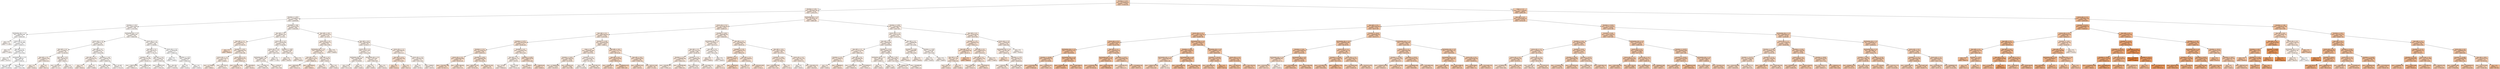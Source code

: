 digraph Tree {
node [shape=box, style="filled", color="black"] ;
0 [label="duration <= 4.54\nmse = 167836040.457\nsamples = 74789\nvalue = 52549.428", fillcolor="#f5ceb1"] ;
1 [label="duration <= 2.04\nmse = 48164467.464\nsamples = 6734\nvalue = 27931.678", fillcolor="#fbece1"] ;
0 -> 1 [labeldistance=2.5, labelangle=45, headlabel="True"] ;
2 [label="duration <= 1.625\nmse = 12358860.54\nsamples = 1293\nvalue = 20566.808", fillcolor="#fdf5ef"] ;
1 -> 2 ;
3 [label="duration <= 1.29\nmse = 6362576.68\nsamples = 399\nvalue = 17454.396", fillcolor="#fef8f5"] ;
2 -> 3 ;
4 [label="destination_city <= 1.0\nmse = 6063945.846\nsamples = 55\nvalue = 13638.436", fillcolor="#fffdfc"] ;
3 -> 4 ;
5 [label="mse = 0.0\nsamples = 12\nvalue = 17738.0", fillcolor="#fef8f4"] ;
4 -> 5 ;
6 [label="source_city <= 1.0\nmse = 1757162.466\nsamples = 43\nvalue = 12494.372", fillcolor="#fffefe"] ;
4 -> 6 ;
7 [label="mse = 0.0\nsamples = 2\nvalue = 17548.0", fillcolor="#fef8f4"] ;
6 -> 7 ;
8 [label="days_left <= 3.5\nmse = 536293.93\nsamples = 41\nvalue = 12247.854", fillcolor="#ffffff"] ;
6 -> 8 ;
9 [label="mse = 0.0\nsamples = 2\nvalue = 15474.0", fillcolor="#fefbf8"] ;
8 -> 9 ;
10 [label="destination_city <= 3.0\nmse = 2680.037\nsamples = 39\nvalue = 12082.41", fillcolor="#ffffff"] ;
8 -> 10 ;
11 [label="mse = 447.566\nsamples = 28\nvalue = 12109.929", fillcolor="#ffffff"] ;
10 -> 11 ;
12 [label="mse = 1528.595\nsamples = 11\nvalue = 12012.364", fillcolor="#ffffff"] ;
10 -> 12 ;
13 [label="destination_city <= 2.0\nmse = 3709934.436\nsamples = 344\nvalue = 18064.506", fillcolor="#fdf8f3"] ;
3 -> 13 ;
14 [label="source_city <= 3.0\nmse = 3760214.137\nsamples = 156\nvalue = 18939.205", fillcolor="#fdf7f2"] ;
13 -> 14 ;
15 [label="days_left <= 4.5\nmse = 2153884.72\nsamples = 38\nvalue = 21249.263", fillcolor="#fdf4ed"] ;
14 -> 15 ;
16 [label="days_left <= 3.5\nmse = 1006307.556\nsamples = 3\nvalue = 25053.333", fillcolor="#fcefe6"] ;
15 -> 16 ;
17 [label="mse = 0.0\nsamples = 2\nvalue = 24344.0", fillcolor="#fcf0e7"] ;
16 -> 17 ;
18 [label="mse = 0.0\nsamples = 1\nvalue = 26472.0", fillcolor="#fbede3"] ;
16 -> 18 ;
19 [label="days_left <= 15.0\nmse = 905564.16\nsamples = 35\nvalue = 20923.2", fillcolor="#fdf4ee"] ;
15 -> 19 ;
20 [label="mse = 4531520.0\nsamples = 6\nvalue = 21712.0", fillcolor="#fdf3ec"] ;
19 -> 20 ;
21 [label="mse = 0.0\nsamples = 29\nvalue = 20760.0", fillcolor="#fdf4ee"] ;
19 -> 21 ;
22 [label="days_left <= 3.5\nmse = 2005602.747\nsamples = 118\nvalue = 18195.288", fillcolor="#fdf7f3"] ;
14 -> 22 ;
23 [label="days_left <= 2.5\nmse = 4218544.222\nsamples = 3\nvalue = 23121.333", fillcolor="#fcf1ea"] ;
22 -> 23 ;
24 [label="mse = 0.0\nsamples = 1\nvalue = 26026.0", fillcolor="#fbeee4"] ;
23 -> 24 ;
25 [label="mse = 0.0\nsamples = 2\nvalue = 21669.0", fillcolor="#fdf3ed"] ;
23 -> 25 ;
26 [label="duration <= 1.46\nmse = 1298336.135\nsamples = 115\nvalue = 18066.783", fillcolor="#fdf8f3"] ;
22 -> 26 ;
27 [label="mse = 3327041.648\nsamples = 40\nvalue = 18581.05", fillcolor="#fdf7f2"] ;
26 -> 27 ;
28 [label="mse = 81.397\nsamples = 75\nvalue = 17792.507", fillcolor="#fef8f4"] ;
26 -> 28 ;
29 [label="source_city <= 1.0\nmse = 2506537.256\nsamples = 188\nvalue = 17338.691", fillcolor="#fef9f5"] ;
13 -> 29 ;
30 [label="days_left <= 5.5\nmse = 564764.317\nsamples = 171\nvalue = 17761.251", fillcolor="#fef8f4"] ;
29 -> 30 ;
31 [label="duration <= 1.54\nmse = 2357441.653\nsamples = 11\nvalue = 19246.273", fillcolor="#fdf6f1"] ;
30 -> 31 ;
32 [label="mse = 2396728.609\nsamples = 8\nvalue = 19659.125", fillcolor="#fdf6f0"] ;
31 -> 32 ;
33 [label="mse = 586083.556\nsamples = 3\nvalue = 18145.333", fillcolor="#fdf8f3"] ;
31 -> 33 ;
34 [label="days_left <= 14.5\nmse = 279480.757\nsamples = 160\nvalue = 17659.156", fillcolor="#fef8f4"] ;
30 -> 34 ;
35 [label="mse = 1286501.452\nsamples = 32\nvalue = 17953.281", fillcolor="#fef8f4"] ;
34 -> 35 ;
36 [label="mse = 691.359\nsamples = 128\nvalue = 17585.625", fillcolor="#fef8f4"] ;
34 -> 36 ;
37 [label="source_city <= 3.0\nmse = 2176038.062\nsamples = 17\nvalue = 13088.235", fillcolor="#fffefd"] ;
29 -> 37 ;
38 [label="mse = 0.0\nsamples = 11\nvalue = 12000.0", fillcolor="#ffffff"] ;
37 -> 38 ;
39 [label="duration <= 1.375\nmse = 13888.889\nsamples = 6\nvalue = 15083.333", fillcolor="#fefbf9"] ;
37 -> 39 ;
40 [label="mse = 0.0\nsamples = 2\nvalue = 15250.0", fillcolor="#fefbf9"] ;
39 -> 40 ;
41 [label="mse = 0.0\nsamples = 4\nvalue = 15000.0", fillcolor="#fefbf9"] ;
39 -> 41 ;
42 [label="duration <= 1.96\nmse = 8782023.035\nsamples = 894\nvalue = 21955.905", fillcolor="#fcf3ec"] ;
2 -> 42 ;
43 [label="days_left <= 3.5\nmse = 4656621.452\nsamples = 739\nvalue = 21376.51", fillcolor="#fdf4ed"] ;
42 -> 43 ;
44 [label="days_left <= 1.5\nmse = 33459915.717\nsamples = 19\nvalue = 27758.579", fillcolor="#fbece1"] ;
43 -> 44 ;
45 [label="mse = 0.0\nsamples = 1\nvalue = 39948.0", fillcolor="#f8ddca"] ;
44 -> 45 ;
46 [label="duration <= 1.875\nmse = 26605658.793\nsamples = 18\nvalue = 27081.389", fillcolor="#fbede2"] ;
44 -> 46 ;
47 [label="source_city <= 1.0\nmse = 12527104.75\nsamples = 12\nvalue = 25489.5", fillcolor="#fcefe5"] ;
46 -> 47 ;
48 [label="mse = 12776448.0\nsamples = 7\nvalue = 26908.0", fillcolor="#fbede2"] ;
47 -> 48 ;
49 [label="mse = 5417226.24\nsamples = 5\nvalue = 23503.6", fillcolor="#fcf1e9"] ;
47 -> 49 ;
50 [label="source_city <= 3.5\nmse = 39558105.472\nsamples = 6\nvalue = 30265.167", fillcolor="#fae9dc"] ;
46 -> 50 ;
51 [label="mse = 54167917.188\nsamples = 4\nvalue = 31305.75", fillcolor="#fae7da"] ;
50 -> 51 ;
52 [label="mse = 3841600.0\nsamples = 2\nvalue = 28184.0", fillcolor="#fbebe0"] ;
50 -> 52 ;
53 [label="source_city <= 4.5\nmse = 2793330.058\nsamples = 720\nvalue = 21208.094", fillcolor="#fdf4ed"] ;
43 -> 53 ;
54 [label="source_city <= 3.0\nmse = 2421757.277\nsamples = 657\nvalue = 20972.295", fillcolor="#fdf4ee"] ;
53 -> 54 ;
55 [label="destination_city <= 3.0\nmse = 1998011.597\nsamples = 626\nvalue = 21132.46", fillcolor="#fdf4ee"] ;
54 -> 55 ;
56 [label="mse = 1710364.115\nsamples = 585\nvalue = 20965.292", fillcolor="#fdf4ee"] ;
55 -> 56 ;
57 [label="mse = 14350.03\nsamples = 41\nvalue = 23517.659", fillcolor="#fcf1e9"] ;
55 -> 57 ;
58 [label="mse = 0.0\nsamples = 31\nvalue = 17738.0", fillcolor="#fef8f4"] ;
54 -> 58 ;
59 [label="duration <= 1.835\nmse = 41542.694\nsamples = 63\nvalue = 23667.143", fillcolor="#fcf1e9"] ;
53 -> 59 ;
60 [label="mse = 0.0\nsamples = 26\nvalue = 23424.0", fillcolor="#fcf1e9"] ;
59 -> 60 ;
61 [label="mse = 0.0\nsamples = 37\nvalue = 23838.0", fillcolor="#fcf1e8"] ;
59 -> 61 ;
62 [label="days_left <= 18.5\nmse = 19219470.252\nsamples = 155\nvalue = 24718.31", fillcolor="#fcf0e7"] ;
42 -> 62 ;
63 [label="source_city <= 3.0\nmse = 34720649.772\nsamples = 61\nvalue = 26157.639", fillcolor="#fbeee4"] ;
62 -> 63 ;
64 [label="destination_city <= 2.5\nmse = 49559165.412\nsamples = 39\nvalue = 27466.154", fillcolor="#fbece1"] ;
63 -> 64 ;
65 [label="days_left <= 17.5\nmse = 60553114.597\nsamples = 29\nvalue = 28689.241", fillcolor="#fbebdf"] ;
64 -> 65 ;
66 [label="mse = 46452405.377\nsamples = 27\nvalue = 28144.741", fillcolor="#fbebe0"] ;
65 -> 66 ;
67 [label="mse = 192876544.0\nsamples = 2\nvalue = 36040.0", fillcolor="#f9e2d1"] ;
65 -> 67 ;
68 [label="days_left <= 4.0\nmse = 757596.16\nsamples = 10\nvalue = 23919.2", fillcolor="#fcf0e8"] ;
64 -> 68 ;
69 [label="mse = 0.0\nsamples = 2\nvalue = 25660.0", fillcolor="#fceee5"] ;
68 -> 69 ;
70 [label="mse = 0.0\nsamples = 8\nvalue = 23484.0", fillcolor="#fcf1e9"] ;
68 -> 70 ;
71 [label="mse = 0.0\nsamples = 22\nvalue = 23838.0", fillcolor="#fcf1e8"] ;
63 -> 71 ;
72 [label="days_left <= 45.5\nmse = 6943394.86\nsamples = 94\nvalue = 23784.277", fillcolor="#fcf1e8"] ;
62 -> 72 ;
73 [label="source_city <= 2.5\nmse = 527871.333\nsamples = 77\nvalue = 23314.208", fillcolor="#fcf1e9"] ;
72 -> 73 ;
74 [label="destination_city <= 3.0\nmse = 431608.889\nsamples = 36\nvalue = 22706.667", fillcolor="#fcf2eb"] ;
73 -> 74 ;
75 [label="mse = 6.531\nsamples = 21\nvalue = 22151.429", fillcolor="#fcf3ec"] ;
74 -> 75 ;
76 [label="mse = 0.0\nsamples = 15\nvalue = 23484.0", fillcolor="#fcf1e9"] ;
74 -> 76 ;
77 [label="destination_city <= 0.5\nmse = 3731.493\nsamples = 41\nvalue = 23847.659", fillcolor="#fcf1e8"] ;
73 -> 77 ;
78 [label="mse = 0.0\nsamples = 40\nvalue = 23838.0", fillcolor="#fcf1e8"] ;
77 -> 78 ;
79 [label="mse = 0.0\nsamples = 1\nvalue = 24234.0", fillcolor="#fcf0e8"] ;
77 -> 79 ;
80 [label="source_city <= 1.5\nmse = 30467886.007\nsamples = 17\nvalue = 25913.412", fillcolor="#fceee4"] ;
72 -> 80 ;
81 [label="days_left <= 47.0\nmse = 14052067.556\nsamples = 3\nvalue = 37122.667", fillcolor="#f9e0cf"] ;
80 -> 81 ;
82 [label="mse = 0.0\nsamples = 1\nvalue = 42424.0", fillcolor="#f7dac5"] ;
81 -> 82 ;
83 [label="mse = 0.0\nsamples = 2\nvalue = 34472.0", fillcolor="#f9e4d4"] ;
81 -> 83 ;
84 [label="source_city <= 3.0\nmse = 1291596.245\nsamples = 14\nvalue = 23511.429", fillcolor="#fcf1e9"] ;
80 -> 84 ;
85 [label="mse = 0.0\nsamples = 2\nvalue = 20760.0", fillcolor="#fdf4ee"] ;
84 -> 85 ;
86 [label="mse = 34848.0\nsamples = 12\nvalue = 23970.0", fillcolor="#fcf0e8"] ;
84 -> 86 ;
87 [label="destination_city <= 3.5\nmse = 40720243.762\nsamples = 5441\nvalue = 29681.867", fillcolor="#fbe9dd"] ;
1 -> 87 ;
88 [label="source_city <= 3.5\nmse = 42147480.356\nsamples = 4576\nvalue = 30480.337", fillcolor="#fae9dc"] ;
87 -> 88 ;
89 [label="days_left <= 5.5\nmse = 40901836.304\nsamples = 3793\nvalue = 31282.682", fillcolor="#fae8da"] ;
88 -> 89 ;
90 [label="duration <= 3.375\nmse = 82750513.618\nsamples = 277\nvalue = 35349.339", fillcolor="#f9e3d2"] ;
89 -> 90 ;
91 [label="duration <= 2.21\nmse = 81135042.59\nsamples = 256\nvalue = 35905.012", fillcolor="#f9e2d1"] ;
90 -> 91 ;
92 [label="source_city <= 0.5\nmse = 104043604.694\nsamples = 67\nvalue = 38130.149", fillcolor="#f8dfcd"] ;
91 -> 92 ;
93 [label="mse = 73547097.798\nsamples = 29\nvalue = 41763.172", fillcolor="#f8dbc6"] ;
92 -> 93 ;
94 [label="mse = 109557296.454\nsamples = 38\nvalue = 35357.579", fillcolor="#f9e3d2"] ;
92 -> 94 ;
95 [label="duration <= 2.625\nmse = 70636603.582\nsamples = 189\nvalue = 35116.206", fillcolor="#f9e3d3"] ;
91 -> 95 ;
96 [label="mse = 86842575.242\nsamples = 99\nvalue = 33792.303", fillcolor="#fae4d5"] ;
95 -> 96 ;
97 [label="mse = 48761251.561\nsamples = 90\nvalue = 36572.5", fillcolor="#f9e1d0"] ;
95 -> 97 ;
98 [label="duration <= 4.0\nmse = 52793932.435\nsamples = 21\nvalue = 28575.429", fillcolor="#fbebdf"] ;
90 -> 98 ;
99 [label="days_left <= 3.5\nmse = 2995901.714\nsamples = 14\nvalue = 23876.0", fillcolor="#fcf1e8"] ;
98 -> 99 ;
100 [label="mse = 35.265\nsamples = 7\nvalue = 25606.857", fillcolor="#fceee5"] ;
99 -> 100 ;
101 [label="mse = 35.265\nsamples = 7\nvalue = 22145.143", fillcolor="#fcf3ec"] ;
99 -> 101 ;
102 [label="duration <= 4.335\nmse = 19882220.49\nsamples = 7\nvalue = 37974.286", fillcolor="#f8dfcd"] ;
98 -> 102 ;
103 [label="mse = 313600.0\nsamples = 2\nvalue = 31996.0", fillcolor="#fae7d9"] ;
102 -> 103 ;
104 [label="mse = 7695324.64\nsamples = 5\nvalue = 40365.6", fillcolor="#f8dcc9"] ;
102 -> 104 ;
105 [label="duration <= 4.335\nmse = 36199354.664\nsamples = 3516\nvalue = 30962.3", fillcolor="#fae8db"] ;
89 -> 105 ;
106 [label="stops <= 0.5\nmse = 35008381.981\nsamples = 3439\nvalue = 30787.921", fillcolor="#fae8db"] ;
105 -> 106 ;
107 [label="duration <= 2.625\nmse = 33657809.433\nsamples = 3259\nvalue = 31153.091", fillcolor="#fae8da"] ;
106 -> 107 ;
108 [label="mse = 41798656.936\nsamples = 2253\nvalue = 30226.617", fillcolor="#fae9dc"] ;
107 -> 108 ;
109 [label="mse = 9198344.143\nsamples = 1006\nvalue = 33227.986", fillcolor="#fae5d6"] ;
107 -> 109 ;
110 [label="duration <= 3.79\nmse = 13333656.185\nsamples = 180\nvalue = 24176.322", fillcolor="#fcf0e8"] ;
106 -> 110 ;
111 [label="mse = 35.8\nsamples = 134\nvalue = 22146.448", fillcolor="#fcf3ec"] ;
110 -> 111 ;
112 [label="mse = 5207295.767\nsamples = 46\nvalue = 30089.435", fillcolor="#fae9dc"] ;
110 -> 112 ;
113 [label="days_left <= 10.5\nmse = 27377127.574\nsamples = 77\nvalue = 38750.481", fillcolor="#f8decc"] ;
105 -> 113 ;
114 [label="days_left <= 8.5\nmse = 76107879.506\nsamples = 9\nvalue = 44679.222", fillcolor="#f7d7c0"] ;
113 -> 114 ;
115 [label="mse = 25060036.0\nsamples = 6\nvalue = 41583.0", fillcolor="#f8dbc6"] ;
114 -> 115 ;
116 [label="mse = 120684014.222\nsamples = 3\nvalue = 50871.667", fillcolor="#f5d0b5"] ;
114 -> 116 ;
117 [label="days_left <= 24.5\nmse = 15659533.487\nsamples = 68\nvalue = 37965.794", fillcolor="#f8dfcd"] ;
113 -> 117 ;
118 [label="mse = 34266197.818\nsamples = 22\nvalue = 39705.0", fillcolor="#f8ddca"] ;
117 -> 118 ;
119 [label="mse = 4622151.348\nsamples = 46\nvalue = 37134.0", fillcolor="#f9e0cf"] ;
117 -> 119 ;
120 [label="duration <= 2.625\nmse = 29956596.283\nsamples = 783\nvalue = 26593.625", fillcolor="#fbede3"] ;
88 -> 120 ;
121 [label="destination_city <= 2.0\nmse = 10745082.11\nsamples = 476\nvalue = 24373.313", fillcolor="#fcf0e7"] ;
120 -> 121 ;
122 [label="days_left <= 3.5\nmse = 8571425.416\nsamples = 398\nvalue = 25188.183", fillcolor="#fcefe6"] ;
121 -> 122 ;
123 [label="duration <= 2.21\nmse = 17068989.289\nsamples = 15\nvalue = 29452.333", fillcolor="#fbeade"] ;
122 -> 123 ;
124 [label="mse = 5401967.837\nsamples = 7\nvalue = 27693.143", fillcolor="#fbece1"] ;
123 -> 124 ;
125 [label="mse = 22200306.984\nsamples = 8\nvalue = 30991.625", fillcolor="#fae8db"] ;
123 -> 125 ;
126 [label="duration <= 2.21\nmse = 7498605.626\nsamples = 383\nvalue = 25021.18", fillcolor="#fcefe6"] ;
122 -> 126 ;
127 [label="mse = 2381553.51\nsamples = 128\nvalue = 24165.422", fillcolor="#fcf0e8"] ;
126 -> 127 ;
128 [label="mse = 9515048.774\nsamples = 255\nvalue = 25450.737", fillcolor="#fcefe5"] ;
126 -> 128 ;
129 [label="days_left <= 3.5\nmse = 1159763.314\nsamples = 78\nvalue = 20215.385", fillcolor="#fdf5ef"] ;
121 -> 129 ;
130 [label="mse = 0.0\nsamples = 3\nvalue = 25600.0", fillcolor="#fceee5"] ;
129 -> 130 ;
131 [label="mse = 0.0\nsamples = 75\nvalue = 20000.0", fillcolor="#fdf5f0"] ;
129 -> 131 ;
132 [label="days_left <= 3.5\nmse = 40248985.328\nsamples = 307\nvalue = 30036.192", fillcolor="#fae9dc"] ;
120 -> 132 ;
133 [label="duration <= 2.79\nmse = 71495547.972\nsamples = 12\nvalue = 38053.167", fillcolor="#f8dfcd"] ;
132 -> 133 ;
134 [label="duration <= 2.71\nmse = 72792087.2\nsamples = 5\nvalue = 43505.0", fillcolor="#f7d9c3"] ;
133 -> 134 ;
135 [label="mse = 0.0\nsamples = 1\nvalue = 31721.0", fillcolor="#fae7d9"] ;
134 -> 135 ;
136 [label="mse = 47595529.0\nsamples = 4\nvalue = 46451.0", fillcolor="#f6d5bd"] ;
134 -> 136 ;
137 [label="days_left <= 2.5\nmse = 34174566.857\nsamples = 7\nvalue = 34159.0", fillcolor="#f9e4d5"] ;
133 -> 137 ;
138 [label="mse = 2652.25\nsamples = 4\nvalue = 31772.5", fillcolor="#fae7d9"] ;
137 -> 138 ;
139 [label="mse = 62018152.667\nsamples = 3\nvalue = 37341.0", fillcolor="#f9e0cf"] ;
137 -> 139 ;
140 [label="days_left <= 10.5\nmse = 36257138.879\nsamples = 295\nvalue = 29710.078", fillcolor="#fbe9dd"] ;
132 -> 140 ;
141 [label="duration <= 2.955\nmse = 87715474.444\nsamples = 45\nvalue = 31748.667", fillcolor="#fae7d9"] ;
140 -> 141 ;
142 [label="mse = 100458497.091\nsamples = 38\nvalue = 32477.526", fillcolor="#fae6d8"] ;
141 -> 142 ;
143 [label="mse = 0.0\nsamples = 7\nvalue = 27792.0", fillcolor="#fbece1"] ;
141 -> 143 ;
144 [label="source_city <= 4.5\nmse = 26111937.235\nsamples = 250\nvalue = 29343.132", fillcolor="#fbeade"] ;
140 -> 144 ;
145 [label="mse = 0.0\nsamples = 2\nvalue = 20000.0", fillcolor="#fdf5f0"] ;
144 -> 145 ;
146 [label="mse = 25612855.274\nsamples = 248\nvalue = 29418.48", fillcolor="#fbeade"] ;
144 -> 146 ;
147 [label="duration <= 2.585\nmse = 11954585.416\nsamples = 865\nvalue = 25457.822", fillcolor="#fcefe5"] ;
87 -> 147 ;
148 [label="source_city <= 2.0\nmse = 3104134.454\nsamples = 572\nvalue = 23792.979", fillcolor="#fcf1e8"] ;
147 -> 148 ;
149 [label="days_left <= 4.5\nmse = 1800626.69\nsamples = 500\nvalue = 24236.804", fillcolor="#fcf0e8"] ;
148 -> 149 ;
150 [label="days_left <= 1.5\nmse = 12125374.559\nsamples = 32\nvalue = 26681.438", fillcolor="#fbede3"] ;
149 -> 150 ;
151 [label="duration <= 2.21\nmse = 27708825.0\nsamples = 4\nvalue = 30075.0", fillcolor="#fae9dc"] ;
150 -> 151 ;
152 [label="mse = 0.0\nsamples = 2\nvalue = 25600.0", fillcolor="#fceee5"] ;
151 -> 152 ;
153 [label="mse = 15366400.0\nsamples = 2\nvalue = 34550.0", fillcolor="#f9e4d4"] ;
151 -> 153 ;
154 [label="days_left <= 3.5\nmse = 8018960.587\nsamples = 28\nvalue = 26196.643", fillcolor="#fbeee4"] ;
150 -> 154 ;
155 [label="mse = 1724396.321\nsamples = 19\nvalue = 26486.316", fillcolor="#fbede3"] ;
154 -> 155 ;
156 [label="mse = 20756369.877\nsamples = 9\nvalue = 25585.111", fillcolor="#fceee5"] ;
154 -> 156 ;
157 [label="duration <= 2.125\nmse = 658089.108\nsamples = 468\nvalue = 24069.65", fillcolor="#fcf0e8"] ;
149 -> 157 ;
158 [label="destination_city <= 4.5\nmse = 296.438\nsamples = 184\nvalue = 23905.75", fillcolor="#fcf1e8"] ;
157 -> 158 ;
159 [label="mse = 0.0\nsamples = 31\nvalue = 23944.0", fillcolor="#fcf0e8"] ;
158 -> 159 ;
160 [label="mse = 0.0\nsamples = 153\nvalue = 23898.0", fillcolor="#fcf1e8"] ;
158 -> 160 ;
161 [label="days_left <= 48.5\nmse = 1055584.41\nsamples = 284\nvalue = 24175.838", fillcolor="#fcf0e8"] ;
157 -> 161 ;
162 [label="mse = 930885.109\nsamples = 277\nvalue = 24155.942", fillcolor="#fcf0e8"] ;
161 -> 162 ;
163 [label="mse = 5354600.98\nsamples = 7\nvalue = 24963.143", fillcolor="#fcefe6"] ;
161 -> 163 ;
164 [label="days_left <= 3.5\nmse = 1288899.981\nsamples = 72\nvalue = 20710.861", fillcolor="#fdf4ee"] ;
148 -> 164 ;
165 [label="duration <= 2.335\nmse = 13888.889\nsamples = 3\nvalue = 26122.667", fillcolor="#fbeee4"] ;
164 -> 165 ;
166 [label="mse = 0.0\nsamples = 1\nvalue = 25956.0", fillcolor="#fbeee4"] ;
165 -> 166 ;
167 [label="mse = 0.0\nsamples = 2\nvalue = 26206.0", fillcolor="#fbeee4"] ;
165 -> 167 ;
168 [label="duration <= 2.335\nmse = 15595.463\nsamples = 69\nvalue = 20475.565", fillcolor="#fdf5ef"] ;
164 -> 168 ;
169 [label="mse = 0.0\nsamples = 36\nvalue = 20356.0", fillcolor="#fdf5ef"] ;
168 -> 169 ;
170 [label="mse = 0.0\nsamples = 33\nvalue = 20606.0", fillcolor="#fdf5ef"] ;
168 -> 170 ;
171 [label="days_left <= 4.5\nmse = 13258240.08\nsamples = 293\nvalue = 28707.959", fillcolor="#fbebdf"] ;
147 -> 171 ;
172 [label="duration <= 2.79\nmse = 73849405.419\nsamples = 17\nvalue = 33852.412", fillcolor="#fae4d5"] ;
171 -> 172 ;
173 [label="days_left <= 3.5\nmse = 118018856.188\nsamples = 4\nvalue = 38133.75", fillcolor="#f8dfcd"] ;
172 -> 173 ;
174 [label="days_left <= 2.5\nmse = 2357.556\nsamples = 3\nvalue = 31861.667", fillcolor="#fae7d9"] ;
173 -> 174 ;
175 [label="mse = 2652.25\nsamples = 2\nvalue = 31844.5", fillcolor="#fae7d9"] ;
174 -> 175 ;
176 [label="mse = 0.0\nsamples = 1\nvalue = 31896.0", fillcolor="#fae7d9"] ;
174 -> 176 ;
177 [label="mse = 0.0\nsamples = 1\nvalue = 56950.0", fillcolor="#f4c8a9"] ;
173 -> 177 ;
178 [label="days_left <= 3.5\nmse = 52883478.071\nsamples = 13\nvalue = 32535.077", fillcolor="#fae6d8"] ;
172 -> 178 ;
179 [label="days_left <= 2.5\nmse = 62380012.765\nsamples = 9\nvalue = 34611.111", fillcolor="#f9e3d4"] ;
178 -> 179 ;
180 [label="mse = 1989.188\nsamples = 4\nvalue = 31818.75", fillcolor="#fae7d9"] ;
179 -> 180 ;
181 [label="mse = 101054347.6\nsamples = 5\nvalue = 36845.0", fillcolor="#f9e1cf"] ;
179 -> 181 ;
182 [label="mse = 0.0\nsamples = 4\nvalue = 27864.0", fillcolor="#fbece1"] ;
178 -> 182 ;
183 [label="source_city <= 2.0\nmse = 7795655.09\nsamples = 276\nvalue = 28391.091", fillcolor="#fbebe0"] ;
171 -> 183 ;
184 [label="destination_city <= 4.5\nmse = 7377857.382\nsamples = 274\nvalue = 28449.741", fillcolor="#fbebe0"] ;
183 -> 184 ;
185 [label="mse = 0.0\nsamples = 1\nvalue = 39321.0", fillcolor="#f8decb"] ;
184 -> 185 ;
186 [label="duration <= 2.79\nmse = 6970387.32\nsamples = 273\nvalue = 28409.919", fillcolor="#fbebe0"] ;
184 -> 186 ;
187 [label="mse = 19444291.203\nsamples = 69\nvalue = 29425.014", fillcolor="#fbeade"] ;
186 -> 187 ;
188 [label="mse = 2284865.999\nsamples = 204\nvalue = 28066.578", fillcolor="#fbebe0"] ;
186 -> 188 ;
189 [label="mse = 0.0\nsamples = 2\nvalue = 20356.0", fillcolor="#fdf5ef"] ;
183 -> 189 ;
190 [label="stops <= 1.5\nmse = 113777158.892\nsamples = 68055\nvalue = 54985.339", fillcolor="#f4cbad"] ;
0 -> 190 [labeldistance=2.5, labelangle=-45, headlabel="False"] ;
191 [label="days_left <= 5.5\nmse = 110202290.514\nsamples = 67194\nvalue = 54792.567", fillcolor="#f4cbad"] ;
190 -> 191 ;
192 [label="days_left <= 3.5\nmse = 189415934.804\nsamples = 4754\nvalue = 60547.987", fillcolor="#f3c4a2"] ;
191 -> 192 ;
193 [label="source_city <= 1.5\nmse = 179672748.792\nsamples = 2190\nvalue = 63269.708", fillcolor="#f2c19d"] ;
192 -> 193 ;
194 [label="source_city <= 0.5\nmse = 200543794.62\nsamples = 934\nvalue = 61424.786", fillcolor="#f3c3a0"] ;
193 -> 194 ;
195 [label="destination_city <= 1.5\nmse = 224193701.154\nsamples = 515\nvalue = 64259.656", fillcolor="#f2bf9b"] ;
194 -> 195 ;
196 [label="duration <= 16.085\nmse = 109508560.153\nsamples = 118\nvalue = 55736.669", fillcolor="#f4caab"] ;
195 -> 196 ;
197 [label="mse = 125425092.846\nsamples = 67\nvalue = 57890.463", fillcolor="#f3c7a7"] ;
196 -> 197 ;
198 [label="mse = 74498431.871\nsamples = 51\nvalue = 52907.176", fillcolor="#f5cdb1"] ;
196 -> 198 ;
199 [label="destination_city <= 2.5\nmse = 230272846.709\nsamples = 397\nvalue = 66792.937", fillcolor="#f1bc96"] ;
195 -> 199 ;
200 [label="mse = 232683206.588\nsamples = 125\nvalue = 72048.672", fillcolor="#f0b68c"] ;
199 -> 200 ;
201 [label="mse = 210637098.31\nsamples = 272\nvalue = 64377.618", fillcolor="#f2bf9b"] ;
199 -> 201 ;
202 [label="days_left <= 1.5\nmse = 149456552.33\nsamples = 419\nvalue = 57940.399", fillcolor="#f3c7a7"] ;
194 -> 202 ;
203 [label="destination_city <= 2.5\nmse = 167991224.181\nsamples = 68\nvalue = 65560.103", fillcolor="#f2be99"] ;
202 -> 203 ;
204 [label="mse = 152650391.466\nsamples = 38\nvalue = 62766.184", fillcolor="#f2c19e"] ;
203 -> 204 ;
205 [label="mse = 165011104.329\nsamples = 30\nvalue = 69099.067", fillcolor="#f1b992"] ;
203 -> 205 ;
206 [label="duration <= 5.375\nmse = 132438605.492\nsamples = 351\nvalue = 56464.217", fillcolor="#f4c9aa"] ;
202 -> 206 ;
207 [label="mse = 22067641.673\nsamples = 7\nvalue = 46315.571", fillcolor="#f6d5bd"] ;
206 -> 207 ;
208 [label="mse = 132546050.162\nsamples = 344\nvalue = 56670.73", fillcolor="#f4c9aa"] ;
206 -> 208 ;
209 [label="destination_city <= 3.5\nmse = 159739058.012\nsamples = 1256\nvalue = 64641.648", fillcolor="#f2bf9a"] ;
193 -> 209 ;
210 [label="duration <= 4.96\nmse = 180125638.051\nsamples = 928\nvalue = 65978.477", fillcolor="#f1bd98"] ;
209 -> 210 ;
211 [label="destination_city <= 2.5\nmse = 195452983.061\nsamples = 7\nvalue = 49464.286", fillcolor="#f6d1b7"] ;
210 -> 211 ;
212 [label="mse = 166805765.556\nsamples = 6\nvalue = 52421.667", fillcolor="#f5ceb2"] ;
211 -> 212 ;
213 [label="mse = 0.0\nsamples = 1\nvalue = 31720.0", fillcolor="#fae7d9"] ;
211 -> 213 ;
214 [label="destination_city <= 0.5\nmse = 177920610.307\nsamples = 921\nvalue = 66103.992", fillcolor="#f1bd97"] ;
210 -> 214 ;
215 [label="mse = 182335939.234\nsamples = 329\nvalue = 68050.66", fillcolor="#f1bb94"] ;
214 -> 215 ;
216 [label="mse = 172190431.584\nsamples = 592\nvalue = 65022.145", fillcolor="#f2be9a"] ;
214 -> 216 ;
217 [label="destination_city <= 4.5\nmse = 82698327.478\nsamples = 328\nvalue = 60859.399", fillcolor="#f3c4a2"] ;
209 -> 217 ;
218 [label="duration <= 28.455\nmse = 84357037.079\nsamples = 180\nvalue = 59304.9", fillcolor="#f3c5a5"] ;
217 -> 218 ;
219 [label="mse = 83518369.057\nsamples = 179\nvalue = 59219.592", fillcolor="#f3c6a5"] ;
218 -> 219 ;
220 [label="mse = 0.0\nsamples = 1\nvalue = 74575.0", fillcolor="#efb387"] ;
218 -> 220 ;
221 [label="source_city <= 3.5\nmse = 74167633.75\nsamples = 148\nvalue = 62750.007", fillcolor="#f2c19e"] ;
217 -> 221 ;
222 [label="mse = 70170979.47\nsamples = 95\nvalue = 64114.537", fillcolor="#f2c09b"] ;
221 -> 222 ;
223 [label="mse = 72011793.524\nsamples = 53\nvalue = 60304.151", fillcolor="#f3c4a3"] ;
221 -> 223 ;
224 [label="duration <= 16.46\nmse = 186006398.042\nsamples = 2564\nvalue = 58223.272", fillcolor="#f3c7a7"] ;
192 -> 224 ;
225 [label="destination_city <= 3.5\nmse = 199469597.965\nsamples = 1538\nvalue = 60139.335", fillcolor="#f3c4a3"] ;
224 -> 225 ;
226 [label="duration <= 5.04\nmse = 214674406.018\nsamples = 1139\nvalue = 61455.302", fillcolor="#f3c3a0"] ;
225 -> 226 ;
227 [label="destination_city <= 2.5\nmse = 76969996.585\nsamples = 21\nvalue = 44116.714", fillcolor="#f7d8c2"] ;
226 -> 227 ;
228 [label="mse = 61632436.247\nsamples = 20\nvalue = 45072.55", fillcolor="#f7d7c0"] ;
227 -> 228 ;
229 [label="mse = 0.0\nsamples = 1\nvalue = 25000.0", fillcolor="#fcefe6"] ;
227 -> 229 ;
230 [label="destination_city <= 0.5\nmse = 211508082.218\nsamples = 1118\nvalue = 61780.982", fillcolor="#f2c2a0"] ;
226 -> 230 ;
231 [label="mse = 252226826.434\nsamples = 375\nvalue = 63923.029", fillcolor="#f2c09c"] ;
230 -> 231 ;
232 [label="mse = 187472294.308\nsamples = 743\nvalue = 60699.868", fillcolor="#f3c4a2"] ;
230 -> 232 ;
233 [label="source_city <= 1.5\nmse = 137009719.778\nsamples = 399\nvalue = 56382.727", fillcolor="#f4c9aa"] ;
225 -> 233 ;
234 [label="duration <= 15.665\nmse = 128724268.178\nsamples = 180\nvalue = 59179.333", fillcolor="#f3c6a5"] ;
233 -> 234 ;
235 [label="mse = 123158615.33\nsamples = 169\nvalue = 58525.959", fillcolor="#f3c6a6"] ;
234 -> 235 ;
236 [label="mse = 106908517.702\nsamples = 11\nvalue = 69217.545", fillcolor="#f1b992"] ;
234 -> 236 ;
237 [label="source_city <= 3.5\nmse = 132107981.011\nsamples = 219\nvalue = 54084.146", fillcolor="#f4ccae"] ;
233 -> 237 ;
238 [label="mse = 141293622.081\nsamples = 153\nvalue = 55496.105", fillcolor="#f4caac"] ;
237 -> 238 ;
239 [label="mse = 95478721.878\nsamples = 66\nvalue = 50810.97", fillcolor="#f5d0b5"] ;
237 -> 239 ;
240 [label="destination_city <= 1.5\nmse = 152071664.285\nsamples = 1026\nvalue = 55351.045", fillcolor="#f4caac"] ;
224 -> 240 ;
241 [label="source_city <= 1.5\nmse = 159819284.566\nsamples = 336\nvalue = 52979.348", fillcolor="#f5cdb1"] ;
240 -> 241 ;
242 [label="duration <= 27.665\nmse = 119329971.954\nsamples = 101\nvalue = 46610.257", fillcolor="#f6d5bd"] ;
241 -> 242 ;
243 [label="mse = 109048728.056\nsamples = 93\nvalue = 45949.527", fillcolor="#f6d6be"] ;
242 -> 243 ;
244 [label="mse = 174776718.938\nsamples = 8\nvalue = 54291.25", fillcolor="#f4ccae"] ;
242 -> 244 ;
245 [label="duration <= 25.29\nmse = 152293512.201\nsamples = 235\nvalue = 55716.702", fillcolor="#f4caab"] ;
241 -> 245 ;
246 [label="mse = 150498000.508\nsamples = 191\nvalue = 56919.995", fillcolor="#f4c8a9"] ;
245 -> 246 ;
247 [label="mse = 126518665.944\nsamples = 44\nvalue = 50493.318", fillcolor="#f5d0b5"] ;
245 -> 247 ;
248 [label="destination_city <= 3.5\nmse = 144225982.124\nsamples = 690\nvalue = 56505.958", fillcolor="#f4c9aa"] ;
240 -> 248 ;
249 [label="destination_city <= 2.5\nmse = 176677269.344\nsamples = 347\nvalue = 58391.311", fillcolor="#f3c7a6"] ;
248 -> 249 ;
250 [label="mse = 155014520.826\nsamples = 180\nvalue = 56925.656", fillcolor="#f4c8a9"] ;
249 -> 250 ;
251 [label="mse = 195215366.26\nsamples = 167\nvalue = 59971.06", fillcolor="#f3c5a3"] ;
249 -> 251 ;
252 [label="source_city <= 0.5\nmse = 104162299.256\nsamples = 343\nvalue = 54598.618", fillcolor="#f4cbae"] ;
248 -> 252 ;
253 [label="mse = 105921596.6\nsamples = 76\nvalue = 56987.711", fillcolor="#f4c8a9"] ;
252 -> 253 ;
254 [label="mse = 101574387.787\nsamples = 267\nvalue = 53918.577", fillcolor="#f4ccaf"] ;
252 -> 254 ;
255 [label="duration <= 16.29\nmse = 101457143.631\nsamples = 62440\nvalue = 54354.366", fillcolor="#f4cbae"] ;
191 -> 255 ;
256 [label="duration <= 6.46\nmse = 102811450.625\nsamples = 41691\nvalue = 55507.692", fillcolor="#f4caac"] ;
255 -> 256 ;
257 [label="duration <= 5.04\nmse = 86296028.546\nsamples = 4081\nvalue = 51278.574", fillcolor="#f5cfb4"] ;
256 -> 257 ;
258 [label="source_city <= 2.5\nmse = 72398592.747\nsamples = 653\nvalue = 45170.368", fillcolor="#f7d7c0"] ;
257 -> 258 ;
259 [label="source_city <= 0.5\nmse = 74240685.334\nsamples = 509\nvalue = 46700.53", fillcolor="#f6d5bd"] ;
258 -> 259 ;
260 [label="mse = 19766091.847\nsamples = 72\nvalue = 40287.986", fillcolor="#f8ddc9"] ;
259 -> 260 ;
261 [label="mse = 75324611.429\nsamples = 437\nvalue = 47757.059", fillcolor="#f6d3bb"] ;
259 -> 261 ;
262 [label="source_city <= 4.5\nmse = 28357068.569\nsamples = 144\nvalue = 39761.667", fillcolor="#f8ddca"] ;
258 -> 262 ;
263 [label="mse = 8532191.0\nsamples = 96\nvalue = 36618.354", fillcolor="#f9e1d0"] ;
262 -> 263 ;
264 [label="mse = 8724342.873\nsamples = 48\nvalue = 46048.292", fillcolor="#f6d6be"] ;
262 -> 264 ;
265 [label="duration <= 6.29\nmse = 80482275.784\nsamples = 3428\nvalue = 52442.127", fillcolor="#f5ceb2"] ;
257 -> 265 ;
266 [label="duration <= 5.625\nmse = 76893656.264\nsamples = 3027\nvalue = 53156.191", fillcolor="#f5cdb0"] ;
265 -> 266 ;
267 [label="mse = 72746332.224\nsamples = 1266\nvalue = 51343.705", fillcolor="#f5cfb4"] ;
266 -> 267 ;
268 [label="mse = 75815670.516\nsamples = 1761\nvalue = 54459.204", fillcolor="#f4cbae"] ;
266 -> 268 ;
269 [label="duration <= 6.375\nmse = 74668205.59\nsamples = 401\nvalue = 47051.925", fillcolor="#f6d4bc"] ;
265 -> 269 ;
270 [label="mse = 52886921.26\nsamples = 249\nvalue = 43460.213", fillcolor="#f7d9c3"] ;
269 -> 270 ;
271 [label="mse = 54597493.124\nsamples = 152\nvalue = 52935.717", fillcolor="#f5cdb1"] ;
269 -> 271 ;
272 [label="destination_city <= 3.5\nmse = 102452208.76\nsamples = 37610\nvalue = 55966.586", fillcolor="#f4c9ab"] ;
256 -> 272 ;
273 [label="source_city <= 3.5\nmse = 103087343.64\nsamples = 27368\nvalue = 56770.916", fillcolor="#f4c8a9"] ;
272 -> 273 ;
274 [label="source_city <= 1.5\nmse = 106292007.853\nsamples = 18253\nvalue = 57700.808", fillcolor="#f4c7a8"] ;
273 -> 274 ;
275 [label="mse = 106251645.102\nsamples = 9267\nvalue = 55950.672", fillcolor="#f4c9ab"] ;
274 -> 275 ;
276 [label="mse = 99917335.29\nsamples = 8986\nvalue = 59505.673", fillcolor="#f3c5a4"] ;
274 -> 276 ;
277 [label="source_city <= 4.5\nmse = 91470822.711\nsamples = 9115\nvalue = 54908.787", fillcolor="#f4cbad"] ;
273 -> 277 ;
278 [label="mse = 86308800.912\nsamples = 4496\nvalue = 52918.874", fillcolor="#f5cdb1"] ;
277 -> 278 ;
279 [label="mse = 88889402.966\nsamples = 4619\nvalue = 56845.71", fillcolor="#f4c8a9"] ;
277 -> 279 ;
280 [label="duration <= 10.875\nmse = 94406914.968\nsamples = 10242\nvalue = 53817.308", fillcolor="#f4ccaf"] ;
272 -> 280 ;
281 [label="duration <= 10.625\nmse = 110651814.681\nsamples = 3410\nvalue = 55678.212", fillcolor="#f4caab"] ;
280 -> 281 ;
282 [label="mse = 103065928.307\nsamples = 3292\nvalue = 55198.382", fillcolor="#f4caac"] ;
281 -> 282 ;
283 [label="mse = 136665410.009\nsamples = 118\nvalue = 69064.644", fillcolor="#f1ba92"] ;
281 -> 283 ;
284 [label="destination_city <= 4.5\nmse = 83707588.544\nsamples = 6832\nvalue = 52888.49", fillcolor="#f5cdb1"] ;
280 -> 284 ;
285 [label="mse = 91907528.937\nsamples = 3480\nvalue = 51360.33", fillcolor="#f5cfb4"] ;
284 -> 285 ;
286 [label="mse = 70253051.022\nsamples = 3352\nvalue = 54475.004", fillcolor="#f4cbae"] ;
284 -> 286 ;
287 [label="destination_city <= 1.5\nmse = 90692994.015\nsamples = 20749\nvalue = 52036.987", fillcolor="#f5ceb2"] ;
255 -> 287 ;
288 [label="source_city <= 1.5\nmse = 107273298.913\nsamples = 5562\nvalue = 49380.689", fillcolor="#f6d1b7"] ;
287 -> 288 ;
289 [label="duration <= 27.045\nmse = 61689097.234\nsamples = 1936\nvalue = 43104.108", fillcolor="#f7d9c3"] ;
288 -> 289 ;
290 [label="duration <= 24.375\nmse = 61159549.438\nsamples = 1696\nvalue = 42532.07", fillcolor="#f7dac5"] ;
289 -> 290 ;
291 [label="mse = 62655556.948\nsamples = 1081\nvalue = 44044.691", fillcolor="#f7d8c2"] ;
290 -> 291 ;
292 [label="mse = 47439217.31\nsamples = 615\nvalue = 39873.301", fillcolor="#f8ddca"] ;
290 -> 292 ;
293 [label="duration <= 27.21\nmse = 46777828.392\nsamples = 240\nvalue = 47146.508", fillcolor="#f6d4bc"] ;
289 -> 293 ;
294 [label="mse = 18841208.438\nsamples = 32\nvalue = 57912.25", fillcolor="#f3c7a7"] ;
293 -> 294 ;
295 [label="mse = 30501593.538\nsamples = 208\nvalue = 45490.24", fillcolor="#f7d6bf"] ;
293 -> 295 ;
296 [label="duration <= 22.04\nmse = 99347036.289\nsamples = 3626\nvalue = 52731.892", fillcolor="#f5cdb1"] ;
288 -> 296 ;
297 [label="source_city <= 4.5\nmse = 94959617.878\nsamples = 2359\nvalue = 54136.105", fillcolor="#f4ccae"] ;
296 -> 297 ;
298 [label="mse = 85896820.942\nsamples = 1702\nvalue = 52869.338", fillcolor="#f5cdb1"] ;
297 -> 298 ;
299 [label="mse = 103511138.979\nsamples = 657\nvalue = 57417.744", fillcolor="#f4c8a8"] ;
297 -> 299 ;
300 [label="duration <= 29.96\nmse = 97009120.341\nsamples = 1267\nvalue = 50117.418", fillcolor="#f5d1b6"] ;
296 -> 300 ;
301 [label="mse = 92379314.172\nsamples = 1211\nvalue = 49638.571", fillcolor="#f6d1b7"] ;
300 -> 301 ;
302 [label="mse = 84943211.57\nsamples = 56\nvalue = 60472.464", fillcolor="#f3c4a2"] ;
300 -> 302 ;
303 [label="destination_city <= 3.5\nmse = 81090206.112\nsamples = 15187\nvalue = 53009.814", fillcolor="#f5cdb1"] ;
287 -> 303 ;
304 [label="destination_city <= 2.5\nmse = 89779967.47\nsamples = 7799\nvalue = 54458.778", fillcolor="#f4cbae"] ;
303 -> 304 ;
305 [label="duration <= 18.04\nmse = 97417880.726\nsamples = 3458\nvalue = 52280.283", fillcolor="#f5ceb2"] ;
304 -> 305 ;
306 [label="mse = 82089475.302\nsamples = 803\nvalue = 57574.747", fillcolor="#f4c8a8"] ;
305 -> 306 ;
307 [label="mse = 91011733.58\nsamples = 2655\nvalue = 50678.982", fillcolor="#f5d0b5"] ;
305 -> 307 ;
308 [label="duration <= 27.54\nmse = 76903683.402\nsamples = 4341\nvalue = 56194.146", fillcolor="#f4c9aa"] ;
304 -> 308 ;
309 [label="mse = 77517250.935\nsamples = 4022\nvalue = 56513.887", fillcolor="#f4c9aa"] ;
308 -> 309 ;
310 [label="mse = 51627012.773\nsamples = 319\nvalue = 52162.803", fillcolor="#f5ceb2"] ;
308 -> 310 ;
311 [label="source_city <= 0.5\nmse = 67361147.875\nsamples = 7388\nvalue = 51480.244", fillcolor="#f5cfb3"] ;
303 -> 311 ;
312 [label="duration <= 17.79\nmse = 79854339.196\nsamples = 1687\nvalue = 54936.464", fillcolor="#f4cbad"] ;
311 -> 312 ;
313 [label="mse = 45830184.621\nsamples = 448\nvalue = 51058.188", fillcolor="#f5cfb4"] ;
312 -> 313 ;
314 [label="mse = 84751807.397\nsamples = 1239\nvalue = 56338.779", fillcolor="#f4c9aa"] ;
312 -> 314 ;
315 [label="source_city <= 2.5\nmse = 59083434.631\nsamples = 5701\nvalue = 50457.503", fillcolor="#f5d0b5"] ;
311 -> 315 ;
316 [label="mse = 67830265.792\nsamples = 2845\nvalue = 48767.19", fillcolor="#f6d2b9"] ;
315 -> 316 ;
317 [label="mse = 44688946.578\nsamples = 2856\nvalue = 52141.306", fillcolor="#f5ceb2"] ;
315 -> 317 ;
318 [label="source_city <= 1.5\nmse = 163536687.034\nsamples = 861\nvalue = 70029.592", fillcolor="#f0b890"] ;
190 -> 318 ;
319 [label="duration <= 8.125\nmse = 144469998.579\nsamples = 537\nvalue = 74564.827", fillcolor="#efb387"] ;
318 -> 319 ;
320 [label="source_city <= 0.5\nmse = 265628836.216\nsamples = 60\nvalue = 63644.517", fillcolor="#f2c09c"] ;
319 -> 320 ;
321 [label="days_left <= 5.5\nmse = 48897604.027\nsamples = 45\nvalue = 69769.533", fillcolor="#f0b990"] ;
320 -> 321 ;
322 [label="days_left <= 3.5\nmse = 15851822.222\nsamples = 3\nvalue = 62837.667", fillcolor="#f2c19e"] ;
321 -> 322 ;
323 [label="mse = 0.0\nsamples = 1\nvalue = 68351.0", fillcolor="#f1ba93"] ;
322 -> 323 ;
324 [label="duration <= 7.875\nmse = 980100.0\nsamples = 2\nvalue = 60081.0", fillcolor="#f3c4a3"] ;
322 -> 324 ;
325 [label="mse = 0.0\nsamples = 1\nvalue = 61071.0", fillcolor="#f3c3a1"] ;
324 -> 325 ;
326 [label="mse = 0.0\nsamples = 1\nvalue = 59091.0", fillcolor="#f3c6a5"] ;
324 -> 326 ;
327 [label="days_left <= 10.5\nmse = 47580661.746\nsamples = 42\nvalue = 70264.667", fillcolor="#f0b890"] ;
321 -> 327 ;
328 [label="days_left <= 8.5\nmse = 103900216.889\nsamples = 3\nvalue = 78500.333", fillcolor="#eeae80"] ;
327 -> 328 ;
329 [label="mse = 17239104.0\nsamples = 2\nvalue = 71703.0", fillcolor="#f0b68d"] ;
328 -> 329 ;
330 [label="mse = 0.0\nsamples = 1\nvalue = 92095.0", fillcolor="#eb9d66"] ;
328 -> 330 ;
331 [label="days_left <= 11.5\nmse = 37629649.361\nsamples = 39\nvalue = 69631.154", fillcolor="#f1b991"] ;
327 -> 331 ;
332 [label="mse = 14364100.0\nsamples = 2\nvalue = 62881.0", fillcolor="#f2c19e"] ;
331 -> 332 ;
333 [label="mse = 36291164.08\nsamples = 37\nvalue = 69996.027", fillcolor="#f0b890"] ;
331 -> 333 ;
334 [label="duration <= 7.625\nmse = 465632582.782\nsamples = 15\nvalue = 45269.467", fillcolor="#f7d6bf"] ;
320 -> 334 ;
335 [label="days_left <= 3.5\nmse = 42591496.889\nsamples = 6\nvalue = 71209.667", fillcolor="#f0b78e"] ;
334 -> 335 ;
336 [label="destination_city <= 3.0\nmse = 10250800.0\nsamples = 4\nvalue = 75391.0", fillcolor="#efb286"] ;
335 -> 336 ;
337 [label="mse = 6350400.0\nsamples = 2\nvalue = 78051.0", fillcolor="#eeaf81"] ;
336 -> 337 ;
338 [label="mse = 0.0\nsamples = 2\nvalue = 72731.0", fillcolor="#f0b58b"] ;
336 -> 338 ;
339 [label="destination_city <= 3.0\nmse = 2371600.0\nsamples = 2\nvalue = 62847.0", fillcolor="#f2c19e"] ;
335 -> 339 ;
340 [label="mse = 0.0\nsamples = 1\nvalue = 64387.0", fillcolor="#f2bf9b"] ;
339 -> 340 ;
341 [label="mse = 0.0\nsamples = 1\nvalue = 61307.0", fillcolor="#f3c3a1"] ;
339 -> 341 ;
342 [label="mse = 0.0\nsamples = 9\nvalue = 27976.0", fillcolor="#fbece0"] ;
334 -> 342 ;
343 [label="days_left <= 4.5\nmse = 112342651.334\nsamples = 477\nvalue = 75938.451", fillcolor="#efb185"] ;
319 -> 343 ;
344 [label="duration <= 21.04\nmse = 179304481.44\nsamples = 43\nvalue = 85543.953", fillcolor="#eda572"] ;
343 -> 344 ;
345 [label="duration <= 18.415\nmse = 123388424.513\nsamples = 37\nvalue = 83122.973", fillcolor="#eda877"] ;
344 -> 345 ;
346 [label="duration <= 10.92\nmse = 123231723.979\nsamples = 30\nvalue = 85000.233", fillcolor="#eda673"] ;
345 -> 346 ;
347 [label="mse = 112000025.846\nsamples = 13\nvalue = 78926.0", fillcolor="#eeae7f"] ;
346 -> 347 ;
348 [label="mse = 82029800.651\nsamples = 17\nvalue = 89645.235", fillcolor="#eba06a"] ;
346 -> 348 ;
349 [label="days_left <= 3.0\nmse = 44228198.816\nsamples = 7\nvalue = 75077.571", fillcolor="#efb286"] ;
345 -> 349 ;
350 [label="mse = 12859551.36\nsamples = 5\nvalue = 78791.2", fillcolor="#eeae7f"] ;
349 -> 350 ;
351 [label="mse = 1978242.25\nsamples = 2\nvalue = 65793.5", fillcolor="#f1be98"] ;
349 -> 351 ;
352 [label="duration <= 22.0\nmse = 265090045.556\nsamples = 6\nvalue = 100473.333", fillcolor="#e99356"] ;
344 -> 352 ;
353 [label="mse = 1132096.0\nsamples = 2\nvalue = 115498.0", fillcolor="#e58139"] ;
352 -> 353 ;
354 [label="duration <= 25.17\nmse = 227763564.0\nsamples = 4\nvalue = 92961.0", fillcolor="#eb9c64"] ;
352 -> 354 ;
355 [label="mse = 0.0\nsamples = 1\nvalue = 72731.0", fillcolor="#f0b58b"] ;
354 -> 355 ;
356 [label="mse = 121794574.222\nsamples = 3\nvalue = 99704.333", fillcolor="#e99457"] ;
354 -> 356 ;
357 [label="duration <= 17.29\nmse = 95660925.766\nsamples = 434\nvalue = 74986.753", fillcolor="#efb287"] ;
343 -> 357 ;
358 [label="destination_city <= 4.0\nmse = 80324716.84\nsamples = 403\nvalue = 76162.839", fillcolor="#efb184"] ;
357 -> 358 ;
359 [label="duration <= 11.67\nmse = 104417555.866\nsamples = 144\nvalue = 79865.951", fillcolor="#eeac7d"] ;
358 -> 359 ;
360 [label="mse = 88544144.83\nsamples = 31\nvalue = 89343.484", fillcolor="#eca16b"] ;
359 -> 360 ;
361 [label="mse = 77370168.48\nsamples = 113\nvalue = 77265.92", fillcolor="#efb082"] ;
359 -> 361 ;
362 [label="duration <= 9.415\nmse = 55066270.103\nsamples = 259\nvalue = 74103.965", fillcolor="#efb388"] ;
358 -> 362 ;
363 [label="mse = 16275427.301\nsamples = 69\nvalue = 79409.725", fillcolor="#eead7e"] ;
362 -> 363 ;
364 [label="mse = 55217515.276\nsamples = 190\nvalue = 72177.137", fillcolor="#f0b68c"] ;
362 -> 364 ;
365 [label="duration <= 18.25\nmse = 43293514.552\nsamples = 31\nvalue = 59697.645", fillcolor="#f3c5a4"] ;
357 -> 365 ;
366 [label="mse = 0.0\nsamples = 4\nvalue = 67421.0", fillcolor="#f1bc95"] ;
365 -> 366 ;
367 [label="duration <= 18.67\nmse = 39561105.136\nsamples = 27\nvalue = 58553.444", fillcolor="#f3c6a6"] ;
365 -> 367 ;
368 [label="mse = 0.0\nsamples = 4\nvalue = 52882.0", fillcolor="#f5cdb1"] ;
367 -> 368 ;
369 [label="mse = 39874472.257\nsamples = 23\nvalue = 59539.783", fillcolor="#f3c5a4"] ;
367 -> 369 ;
370 [label="duration <= 7.46\nmse = 104546570.799\nsamples = 324\nvalue = 62512.861", fillcolor="#f2c29e"] ;
318 -> 370 ;
371 [label="days_left <= 8.0\nmse = 657539387.76\nsamples = 21\nvalue = 47364.952", fillcolor="#f6d4bb"] ;
370 -> 371 ;
372 [label="days_left <= 4.5\nmse = 185709738.667\nsamples = 6\nvalue = 80399.0", fillcolor="#eeac7c"] ;
371 -> 372 ;
373 [label="duration <= 5.67\nmse = 36812720.0\nsamples = 4\nvalue = 71859.0", fillcolor="#f0b68c"] ;
372 -> 373 ;
374 [label="mse = 0.0\nsamples = 1\nvalue = 62591.0", fillcolor="#f2c19e"] ;
373 -> 374 ;
375 [label="duration <= 7.125\nmse = 10907704.889\nsamples = 3\nvalue = 74948.333", fillcolor="#efb287"] ;
373 -> 375 ;
376 [label="mse = 28224.0\nsamples = 2\nvalue = 72615.0", fillcolor="#f0b58b"] ;
375 -> 376 ;
377 [label="mse = 0.0\nsamples = 1\nvalue = 79615.0", fillcolor="#eead7e"] ;
375 -> 377 ;
378 [label="duration <= 6.295\nmse = 45914176.0\nsamples = 2\nvalue = 97479.0", fillcolor="#ea975b"] ;
372 -> 378 ;
379 [label="mse = 0.0\nsamples = 1\nvalue = 90703.0", fillcolor="#eb9f68"] ;
378 -> 379 ;
380 [label="mse = 0.0\nsamples = 1\nvalue = 104255.0", fillcolor="#e88f4f"] ;
378 -> 380 ;
381 [label="source_city <= 4.0\nmse = 235172198.222\nsamples = 15\nvalue = 34151.333", fillcolor="#f9e4d5"] ;
371 -> 381 ;
382 [label="destination_city <= 2.5\nmse = 40549105.785\nsamples = 11\nvalue = 25508.182", fillcolor="#fcefe5"] ;
381 -> 382 ;
383 [label="mse = 0.0\nsamples = 9\nvalue = 28510.0", fillcolor="#fbebdf"] ;
382 -> 383 ;
384 [label="mse = 0.0\nsamples = 2\nvalue = 12000.0", fillcolor="#ffffff"] ;
382 -> 384 ;
385 [label="mse = 0.0\nsamples = 4\nvalue = 57920.0", fillcolor="#f3c7a7"] ;
381 -> 385 ;
386 [label="duration <= 16.5\nmse = 49215031.675\nsamples = 303\nvalue = 63562.716", fillcolor="#f2c09c"] ;
370 -> 386 ;
387 [label="days_left <= 6.5\nmse = 46664710.97\nsamples = 175\nvalue = 65764.886", fillcolor="#f1be98"] ;
386 -> 387 ;
388 [label="source_city <= 2.5\nmse = 94954096.019\nsamples = 26\nvalue = 72372.5", fillcolor="#f0b68c"] ;
387 -> 388 ;
389 [label="mse = 0.0\nsamples = 1\nvalue = 99451.0", fillcolor="#e99558"] ;
388 -> 389 ;
390 [label="duration <= 8.915\nmse = 68249261.11\nsamples = 25\nvalue = 71289.36", fillcolor="#f0b78e"] ;
388 -> 390 ;
391 [label="mse = 82776742.75\nsamples = 4\nvalue = 82157.5", fillcolor="#edaa79"] ;
390 -> 391 ;
392 [label="mse = 38698342.372\nsamples = 21\nvalue = 69219.238", fillcolor="#f1b992"] ;
390 -> 392 ;
393 [label="duration <= 12.54\nmse = 29290328.938\nsamples = 149\nvalue = 64611.879", fillcolor="#f2bf9a"] ;
387 -> 393 ;
394 [label="source_city <= 2.5\nmse = 25190702.233\nsamples = 41\nvalue = 60342.244", fillcolor="#f3c4a3"] ;
393 -> 394 ;
395 [label="mse = 28844968.56\nsamples = 10\nvalue = 56449.2", fillcolor="#f4c9aa"] ;
394 -> 395 ;
396 [label="mse = 17545856.447\nsamples = 31\nvalue = 61598.065", fillcolor="#f3c3a0"] ;
394 -> 396 ;
397 [label="duration <= 14.335\nmse = 21298849.794\nsamples = 108\nvalue = 66232.759", fillcolor="#f1bd97"] ;
393 -> 397 ;
398 [label="mse = 24659004.305\nsamples = 53\nvalue = 68200.358", fillcolor="#f1bb93"] ;
397 -> 398 ;
399 [label="mse = 10735209.624\nsamples = 55\nvalue = 64336.709", fillcolor="#f2bf9b"] ;
397 -> 399 ;
400 [label="days_left <= 3.5\nmse = 37006764.965\nsamples = 128\nvalue = 60551.938", fillcolor="#f3c4a2"] ;
386 -> 400 ;
401 [label="duration <= 27.75\nmse = 55893833.707\nsamples = 15\nvalue = 67076.4", fillcolor="#f1bc96"] ;
400 -> 401 ;
402 [label="duration <= 25.79\nmse = 34338853.802\nsamples = 9\nvalue = 71317.556", fillcolor="#f0b78e"] ;
401 -> 402 ;
403 [label="mse = 22096991.36\nsamples = 5\nvalue = 67148.2", fillcolor="#f1bc95"] ;
402 -> 403 ;
404 [label="mse = 750015.688\nsamples = 4\nvalue = 76529.25", fillcolor="#efb084"] ;
402 -> 404 ;
405 [label="source_city <= 3.0\nmse = 20773551.889\nsamples = 6\nvalue = 60714.667", fillcolor="#f3c4a2"] ;
401 -> 405 ;
406 [label="mse = 12518768.222\nsamples = 3\nvalue = 64335.667", fillcolor="#f2bf9b"] ;
405 -> 406 ;
407 [label="mse = 2805053.556\nsamples = 3\nvalue = 57093.667", fillcolor="#f4c8a9"] ;
405 -> 407 ;
408 [label="source_city <= 4.0\nmse = 28098838.387\nsamples = 113\nvalue = 59685.858", fillcolor="#f3c5a4"] ;
400 -> 408 ;
409 [label="duration <= 25.665\nmse = 23494804.983\nsamples = 99\nvalue = 60527.192", fillcolor="#f3c4a2"] ;
408 -> 409 ;
410 [label="mse = 9269651.892\nsamples = 28\nvalue = 57948.964", fillcolor="#f3c7a7"] ;
409 -> 410 ;
411 [label="mse = 25449458.012\nsamples = 71\nvalue = 61543.958", fillcolor="#f3c3a0"] ;
409 -> 411 ;
412 [label="days_left <= 46.5\nmse = 20254761.673\nsamples = 14\nvalue = 53736.429", fillcolor="#f5ccaf"] ;
408 -> 412 ;
413 [label="mse = 3167375.929\nsamples = 13\nvalue = 52582.385", fillcolor="#f5ceb1"] ;
412 -> 413 ;
414 [label="mse = 0.0\nsamples = 1\nvalue = 68739.0", fillcolor="#f1ba92"] ;
412 -> 414 ;
}